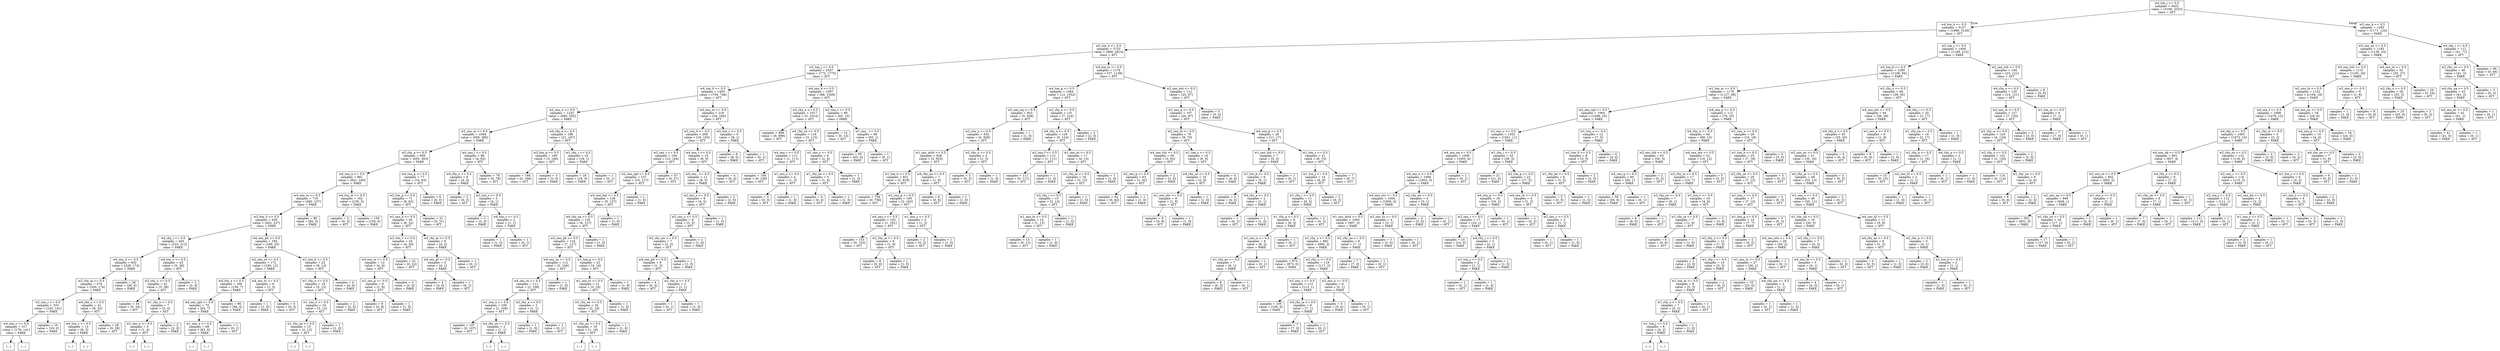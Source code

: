 digraph Tree {
node [shape=box];
0 [label="w4_ton_j <= 0.5\nsamples = 6422\nvalue = [3169, 3253]\nclass = ATT"];
1 [label="w4_ton_b <= 0.5\nsamples = 5127\nvalue = [1998, 3129]\nclass = ATT"];
0 -> 1  [headlabel="True", labelangle=45, labeldistance="2.5"];
2 [label="w2_ton_b <= 0.5\nsamples = 3723\nvalue = [809, 2914]\nclass = ATT"];
1 -> 2;
3 [label="w2_ton_j <= 0.5\nsamples = 2547\nvalue = [772, 1775]\nclass = ATT"];
2 -> 3;
4 [label="w4_ton_0 <= 0.5\nsamples = 1450\nvalue = [704, 746]\nclass = ATT"];
3 -> 4;
5 [label="w2_ons_n <= 0.5\nsamples = 1232\nvalue = [680, 552]\nclass = FAKE"];
4 -> 5;
6 [label="w2_ons_m <= 0.5\nsamples = 1044\nvalue = [659, 385]\nclass = FAKE"];
5 -> 6;
7 [label="w2_rhy_a <= 0.5\nsamples = 958\nvalue = [655, 303]\nclass = FAKE"];
6 -> 7;
8 [label="w4_ons_n <= 0.5\nsamples = 881\nvalue = [641, 240]\nclass = FAKE"];
7 -> 8;
9 [label="w4_ons_m <= 0.5\nsamples = 719\nvalue = [482, 237]\nclass = FAKE"];
8 -> 9;
10 [label="w2_ton_0 <= 0.5\nsamples = 639\nvalue = [402, 237]\nclass = FAKE"];
9 -> 10;
11 [label="w4_rhy_i <= 0.5\nsamples = 445\nvalue = [233, 212]\nclass = FAKE"];
10 -> 11;
12 [label="w4_ons_d <= 0.5\nsamples = 402\nvalue = [228, 174]\nclass = FAKE"];
11 -> 12;
13 [label="w2_rhy_ia <= 0.5\nsamples = 374\nvalue = [200, 174]\nclass = FAKE"];
12 -> 13;
14 [label="w2_ons_r <= 0.5\nsamples = 333\nvalue = [192, 141]\nclass = FAKE"];
13 -> 14;
15 [label="w4_ons_y <= 0.5\nsamples = 317\nvalue = [176, 141]\nclass = FAKE"];
14 -> 15;
16 [label="(...)"];
15 -> 16;
121 [label="(...)"];
15 -> 121;
124 [label="samples = 16\nvalue = [16, 0]\nclass = FAKE"];
14 -> 124;
125 [label="w4_rhy_o <= 0.5\nsamples = 41\nvalue = [8, 33]\nclass = ATT"];
13 -> 125;
126 [label="w4_ton_s <= 0.5\nsamples = 13\nvalue = [8, 5]\nclass = FAKE"];
125 -> 126;
127 [label="(...)"];
126 -> 127;
128 [label="(...)"];
126 -> 128;
129 [label="samples = 28\nvalue = [0, 28]\nclass = ATT"];
125 -> 129;
130 [label="samples = 28\nvalue = [28, 0]\nclass = FAKE"];
12 -> 130;
131 [label="w4_ton_v <= 0.5\nsamples = 43\nvalue = [5, 38]\nclass = ATT"];
11 -> 131;
132 [label="w2_rhy_u <= 0.5\nsamples = 41\nvalue = [3, 38]\nclass = ATT"];
131 -> 132;
133 [label="samples = 34\nvalue = [0, 34]\nclass = ATT"];
132 -> 133;
134 [label="w1_rhy_o <= 0.5\nsamples = 7\nvalue = [3, 4]\nclass = ATT"];
132 -> 134;
135 [label="w1_ons_n <= 0.5\nsamples = 5\nvalue = [1, 4]\nclass = ATT"];
134 -> 135;
136 [label="(...)"];
135 -> 136;
137 [label="(...)"];
135 -> 137;
138 [label="samples = 2\nvalue = [2, 0]\nclass = FAKE"];
134 -> 138;
139 [label="samples = 2\nvalue = [2, 0]\nclass = FAKE"];
131 -> 139;
140 [label="w4_ons_ph <= 0.5\nsamples = 194\nvalue = [169, 25]\nclass = FAKE"];
10 -> 140;
141 [label="w2_ons_nt <= 0.5\nsamples = 172\nvalue = [160, 12]\nclass = FAKE"];
140 -> 141;
142 [label="w4_rhy_e <= 0.5\nsamples = 166\nvalue = [159, 7]\nclass = FAKE"];
141 -> 142;
143 [label="w4_ons_npl <= 0.5\nsamples = 70\nvalue = [63, 7]\nclass = FAKE"];
142 -> 143;
144 [label="w1_ons_x <= 0.5\nsamples = 69\nvalue = [63, 6]\nclass = FAKE"];
143 -> 144;
145 [label="(...)"];
144 -> 145;
160 [label="(...)"];
144 -> 160;
161 [label="samples = 1\nvalue = [0, 1]\nclass = ATT"];
143 -> 161;
162 [label="samples = 96\nvalue = [96, 0]\nclass = FAKE"];
142 -> 162;
163 [label="w4_ons_ts <= 0.5\nsamples = 6\nvalue = [1, 5]\nclass = ATT"];
141 -> 163;
164 [label="samples = 1\nvalue = [1, 0]\nclass = FAKE"];
163 -> 164;
165 [label="samples = 5\nvalue = [0, 5]\nclass = ATT"];
163 -> 165;
166 [label="w1_ton_b <= 0.5\nsamples = 22\nvalue = [9, 13]\nclass = ATT"];
140 -> 166;
167 [label="w1_rhy_e <= 0.5\nsamples = 18\nvalue = [5, 13]\nclass = ATT"];
166 -> 167;
168 [label="w1_ons_x <= 0.5\nsamples = 16\nvalue = [3, 13]\nclass = ATT"];
167 -> 168;
169 [label="w1_rhy_aa <= 0.5\nsamples = 15\nvalue = [2, 13]\nclass = ATT"];
168 -> 169;
170 [label="(...)"];
169 -> 170;
177 [label="(...)"];
169 -> 177;
178 [label="samples = 1\nvalue = [1, 0]\nclass = FAKE"];
168 -> 178;
179 [label="samples = 2\nvalue = [2, 0]\nclass = FAKE"];
167 -> 179;
180 [label="samples = 4\nvalue = [4, 0]\nclass = FAKE"];
166 -> 180;
181 [label="samples = 80\nvalue = [80, 0]\nclass = FAKE"];
9 -> 181;
182 [label="w4_ton_m <= 0.5\nsamples = 162\nvalue = [159, 3]\nclass = FAKE"];
8 -> 182;
183 [label="samples = 3\nvalue = [0, 3]\nclass = ATT"];
182 -> 183;
184 [label="samples = 159\nvalue = [159, 0]\nclass = FAKE"];
182 -> 184;
185 [label="w4_ons_p <= 0.5\nsamples = 77\nvalue = [14, 63]\nclass = ATT"];
7 -> 185;
186 [label="w2_ton_g <= 0.5\nsamples = 71\nvalue = [8, 63]\nclass = ATT"];
185 -> 186;
187 [label="w1_ons_k <= 0.5\nsamples = 40\nvalue = [8, 32]\nclass = ATT"];
186 -> 187;
188 [label="w2_ton_v <= 0.5\nsamples = 34\nvalue = [4, 30]\nclass = ATT"];
187 -> 188;
189 [label="w4_ton_m <= 0.5\nsamples = 12\nvalue = [4, 8]\nclass = ATT"];
188 -> 189;
190 [label="w1_ons_p <= 0.5\nsamples = 9\nvalue = [1, 8]\nclass = ATT"];
189 -> 190;
191 [label="samples = 8\nvalue = [0, 8]\nclass = ATT"];
190 -> 191;
192 [label="samples = 1\nvalue = [1, 0]\nclass = FAKE"];
190 -> 192;
193 [label="samples = 3\nvalue = [3, 0]\nclass = FAKE"];
189 -> 193;
194 [label="samples = 22\nvalue = [0, 22]\nclass = ATT"];
188 -> 194;
195 [label="w4_rhy_ai <= 0.5\nsamples = 6\nvalue = [4, 2]\nclass = FAKE"];
187 -> 195;
196 [label="w4_ons_pl <= 0.5\nsamples = 5\nvalue = [4, 1]\nclass = FAKE"];
195 -> 196;
197 [label="samples = 4\nvalue = [4, 0]\nclass = FAKE"];
196 -> 197;
198 [label="samples = 1\nvalue = [0, 1]\nclass = ATT"];
196 -> 198;
199 [label="samples = 1\nvalue = [0, 1]\nclass = ATT"];
195 -> 199;
200 [label="samples = 31\nvalue = [0, 31]\nclass = ATT"];
186 -> 200;
201 [label="samples = 6\nvalue = [6, 0]\nclass = FAKE"];
185 -> 201;
202 [label="w4_ons_l <= 0.5\nsamples = 86\nvalue = [4, 82]\nclass = ATT"];
6 -> 202;
203 [label="w4_rhy_o <= 0.5\nsamples = 8\nvalue = [4, 4]\nclass = FAKE"];
202 -> 203;
204 [label="samples = 3\nvalue = [0, 3]\nclass = ATT"];
203 -> 204;
205 [label="w1_ton_s <= 0.5\nsamples = 5\nvalue = [4, 1]\nclass = FAKE"];
203 -> 205;
206 [label="samples = 3\nvalue = [3, 0]\nclass = FAKE"];
205 -> 206;
207 [label="w4_ton_s <= 0.5\nsamples = 2\nvalue = [1, 1]\nclass = FAKE"];
205 -> 207;
208 [label="samples = 1\nvalue = [1, 0]\nclass = FAKE"];
207 -> 208;
209 [label="samples = 1\nvalue = [0, 1]\nclass = ATT"];
207 -> 209;
210 [label="samples = 78\nvalue = [0, 78]\nclass = ATT"];
202 -> 210;
211 [label="w4_rhy_a <= 0.5\nsamples = 188\nvalue = [21, 167]\nclass = ATT"];
5 -> 211;
212 [label="w2_ton_g <= 0.5\nsamples = 169\nvalue = [3, 166]\nclass = ATT"];
211 -> 212;
213 [label="samples = 166\nvalue = [0, 166]\nclass = ATT"];
212 -> 213;
214 [label="samples = 3\nvalue = [3, 0]\nclass = FAKE"];
212 -> 214;
215 [label="w1_rhy_i <= 0.5\nsamples = 19\nvalue = [18, 1]\nclass = FAKE"];
211 -> 215;
216 [label="samples = 18\nvalue = [18, 0]\nclass = FAKE"];
215 -> 216;
217 [label="samples = 1\nvalue = [0, 1]\nclass = ATT"];
215 -> 217;
218 [label="w4_ons_nt <= 0.5\nsamples = 218\nvalue = [24, 194]\nclass = ATT"];
4 -> 218;
219 [label="w2_ton_0 <= 0.5\nsamples = 209\nvalue = [16, 193]\nclass = ATT"];
218 -> 219;
220 [label="w2_ons_t <= 0.5\nsamples = 194\nvalue = [10, 184]\nclass = ATT"];
219 -> 220;
221 [label="w2_ons_npl <= 0.5\nsamples = 137\nvalue = [10, 127]\nclass = ATT"];
220 -> 221;
222 [label="w4_ons_hm <= 0.5\nsamples = 136\nvalue = [9, 127]\nclass = ATT"];
221 -> 222;
223 [label="w4_rhy_aa <= 0.5\nsamples = 135\nvalue = [8, 127]\nclass = ATT"];
222 -> 223;
224 [label="w2_ons_ph <= 0.5\nsamples = 134\nvalue = [7, 127]\nclass = ATT"];
223 -> 224;
225 [label="w4_ons_nr <= 0.5\nsamples = 112\nvalue = [3, 109]\nclass = ATT"];
224 -> 225;
226 [label="w4_ons_tx <= 0.5\nsamples = 111\nvalue = [2, 109]\nclass = ATT"];
225 -> 226;
227 [label="w1_ons_x <= 0.5\nsamples = 109\nvalue = [1, 108]\nclass = ATT"];
226 -> 227;
228 [label="samples = 107\nvalue = [0, 107]\nclass = ATT"];
227 -> 228;
229 [label="w4_rhy_oo <= 0.5\nsamples = 2\nvalue = [1, 1]\nclass = FAKE"];
227 -> 229;
230 [label="(...)"];
229 -> 230;
231 [label="(...)"];
229 -> 231;
232 [label="w2_rhy_a <= 0.5\nsamples = 2\nvalue = [1, 1]\nclass = FAKE"];
226 -> 232;
233 [label="samples = 1\nvalue = [1, 0]\nclass = FAKE"];
232 -> 233;
234 [label="samples = 1\nvalue = [0, 1]\nclass = ATT"];
232 -> 234;
235 [label="samples = 1\nvalue = [1, 0]\nclass = FAKE"];
225 -> 235;
236 [label="w1_ton_g <= 0.5\nsamples = 22\nvalue = [4, 18]\nclass = ATT"];
224 -> 236;
237 [label="w1_ons_ts <= 0.5\nsamples = 21\nvalue = [3, 18]\nclass = ATT"];
236 -> 237;
238 [label="w1_rhy_ee <= 0.5\nsamples = 20\nvalue = [2, 18]\nclass = ATT"];
237 -> 238;
239 [label="w1_rhy_au <= 0.5\nsamples = 19\nvalue = [1, 18]\nclass = ATT"];
238 -> 239;
240 [label="(...)"];
239 -> 240;
241 [label="(...)"];
239 -> 241;
244 [label="samples = 1\nvalue = [1, 0]\nclass = FAKE"];
238 -> 244;
245 [label="samples = 1\nvalue = [1, 0]\nclass = FAKE"];
237 -> 245;
246 [label="samples = 1\nvalue = [1, 0]\nclass = FAKE"];
236 -> 246;
247 [label="samples = 1\nvalue = [1, 0]\nclass = FAKE"];
223 -> 247;
248 [label="samples = 1\nvalue = [1, 0]\nclass = FAKE"];
222 -> 248;
249 [label="samples = 1\nvalue = [1, 0]\nclass = FAKE"];
221 -> 249;
250 [label="samples = 57\nvalue = [0, 57]\nclass = ATT"];
220 -> 250;
251 [label="w4_ons_t <= 0.5\nsamples = 15\nvalue = [6, 9]\nclass = ATT"];
219 -> 251;
252 [label="w4_ons_ <= 0.5\nsamples = 11\nvalue = [6, 5]\nclass = FAKE"];
251 -> 252;
253 [label="w2_ons_s <= 0.5\nsamples = 9\nvalue = [4, 5]\nclass = ATT"];
252 -> 253;
254 [label="w2_ons_z <= 0.5\nsamples = 8\nvalue = [3, 5]\nclass = ATT"];
253 -> 254;
255 [label="w2_rhy_aw <= 0.5\nsamples = 7\nvalue = [2, 5]\nclass = ATT"];
254 -> 255;
256 [label="w4_ons_ph <= 0.5\nsamples = 6\nvalue = [1, 5]\nclass = ATT"];
255 -> 256;
257 [label="samples = 4\nvalue = [0, 4]\nclass = ATT"];
256 -> 257;
258 [label="w2_rhy_a <= 0.5\nsamples = 2\nvalue = [1, 1]\nclass = FAKE"];
256 -> 258;
259 [label="samples = 1\nvalue = [0, 1]\nclass = ATT"];
258 -> 259;
260 [label="samples = 1\nvalue = [1, 0]\nclass = FAKE"];
258 -> 260;
261 [label="samples = 1\nvalue = [1, 0]\nclass = FAKE"];
255 -> 261;
262 [label="samples = 1\nvalue = [1, 0]\nclass = FAKE"];
254 -> 262;
263 [label="samples = 1\nvalue = [1, 0]\nclass = FAKE"];
253 -> 263;
264 [label="samples = 2\nvalue = [2, 0]\nclass = FAKE"];
252 -> 264;
265 [label="samples = 4\nvalue = [0, 4]\nclass = ATT"];
251 -> 265;
266 [label="w2_ton_v <= 0.5\nsamples = 9\nvalue = [8, 1]\nclass = FAKE"];
218 -> 266;
267 [label="samples = 8\nvalue = [8, 0]\nclass = FAKE"];
266 -> 267;
268 [label="samples = 1\nvalue = [0, 1]\nclass = ATT"];
266 -> 268;
269 [label="w4_ons_k <= 0.5\nsamples = 1097\nvalue = [68, 1029]\nclass = ATT"];
3 -> 269;
270 [label="w2_rhy_a <= 0.5\nsamples = 1017\nvalue = [3, 1014]\nclass = ATT"];
269 -> 270;
271 [label="samples = 899\nvalue = [0, 899]\nclass = ATT"];
270 -> 271;
272 [label="w4_rhy_oo <= 0.5\nsamples = 118\nvalue = [3, 115]\nclass = ATT"];
270 -> 272;
273 [label="w4_ons_r <= 0.5\nsamples = 112\nvalue = [1, 111]\nclass = ATT"];
272 -> 273;
274 [label="samples = 108\nvalue = [0, 108]\nclass = ATT"];
273 -> 274;
275 [label="w1_ons_s <= 0.5\nsamples = 4\nvalue = [1, 3]\nclass = ATT"];
273 -> 275;
276 [label="samples = 3\nvalue = [0, 3]\nclass = ATT"];
275 -> 276;
277 [label="samples = 1\nvalue = [1, 0]\nclass = FAKE"];
275 -> 277;
278 [label="w1_ons_c <= 0.5\nsamples = 6\nvalue = [2, 4]\nclass = ATT"];
272 -> 278;
279 [label="w1_rhy_oo <= 0.5\nsamples = 5\nvalue = [1, 4]\nclass = ATT"];
278 -> 279;
280 [label="samples = 4\nvalue = [0, 4]\nclass = ATT"];
279 -> 280;
281 [label="samples = 1\nvalue = [1, 0]\nclass = FAKE"];
279 -> 281;
282 [label="samples = 1\nvalue = [1, 0]\nclass = FAKE"];
278 -> 282;
283 [label="w2_ons_t <= 0.5\nsamples = 80\nvalue = [65, 15]\nclass = FAKE"];
269 -> 283;
284 [label="samples = 14\nvalue = [0, 14]\nclass = ATT"];
283 -> 284;
285 [label="w1_ons_ <= 0.5\nsamples = 66\nvalue = [65, 1]\nclass = FAKE"];
283 -> 285;
286 [label="samples = 65\nvalue = [65, 0]\nclass = FAKE"];
285 -> 286;
287 [label="samples = 1\nvalue = [0, 1]\nclass = ATT"];
285 -> 287;
288 [label="w4_ton_m <= 0.5\nsamples = 1176\nvalue = [37, 1139]\nclass = ATT"];
2 -> 288;
289 [label="w4_ton_g <= 0.5\nsamples = 1064\nvalue = [12, 1052]\nclass = ATT"];
288 -> 289;
290 [label="w2_ons_nq <= 0.5\nsamples = 933\nvalue = [5, 928]\nclass = ATT"];
289 -> 290;
291 [label="w2_ons_x <= 0.5\nsamples = 932\nvalue = [4, 928]\nclass = ATT"];
290 -> 291;
292 [label="w1_ons_ntsh <= 0.5\nsamples = 928\nvalue = [3, 925]\nclass = ATT"];
291 -> 292;
293 [label="w1_ton_b <= 0.5\nsamples = 921\nvalue = [2, 919]\nclass = ATT"];
292 -> 293;
294 [label="samples = 756\nvalue = [0, 756]\nclass = ATT"];
293 -> 294;
295 [label="w2_ons_p <= 0.5\nsamples = 165\nvalue = [2, 163]\nclass = ATT"];
293 -> 295;
296 [label="w4_ons_c <= 0.5\nsamples = 162\nvalue = [1, 161]\nclass = ATT"];
295 -> 296;
297 [label="samples = 153\nvalue = [0, 153]\nclass = ATT"];
296 -> 297;
298 [label="w2_rhy_ia <= 0.5\nsamples = 9\nvalue = [1, 8]\nclass = ATT"];
296 -> 298;
299 [label="samples = 8\nvalue = [0, 8]\nclass = ATT"];
298 -> 299;
300 [label="samples = 1\nvalue = [1, 0]\nclass = FAKE"];
298 -> 300;
301 [label="w1_ons_s <= 0.5\nsamples = 3\nvalue = [1, 2]\nclass = ATT"];
295 -> 301;
302 [label="samples = 2\nvalue = [0, 2]\nclass = ATT"];
301 -> 302;
303 [label="samples = 1\nvalue = [1, 0]\nclass = FAKE"];
301 -> 303;
304 [label="w4_rhy_ua <= 0.5\nsamples = 7\nvalue = [1, 6]\nclass = ATT"];
292 -> 304;
305 [label="samples = 6\nvalue = [0, 6]\nclass = ATT"];
304 -> 305;
306 [label="samples = 1\nvalue = [1, 0]\nclass = FAKE"];
304 -> 306;
307 [label="w2_rhy_u <= 0.5\nsamples = 4\nvalue = [1, 3]\nclass = ATT"];
291 -> 307;
308 [label="samples = 3\nvalue = [0, 3]\nclass = ATT"];
307 -> 308;
309 [label="samples = 1\nvalue = [1, 0]\nclass = FAKE"];
307 -> 309;
310 [label="samples = 1\nvalue = [1, 0]\nclass = FAKE"];
290 -> 310;
311 [label="w2_rhy_e <= 0.5\nsamples = 131\nvalue = [7, 124]\nclass = ATT"];
289 -> 311;
312 [label="w4_rhy_o <= 0.5\nsamples = 129\nvalue = [5, 124]\nclass = ATT"];
311 -> 312;
313 [label="w2_ons_f <= 0.5\nsamples = 112\nvalue = [1, 111]\nclass = ATT"];
312 -> 313;
314 [label="samples = 111\nvalue = [0, 111]\nclass = ATT"];
313 -> 314;
315 [label="samples = 1\nvalue = [1, 0]\nclass = FAKE"];
313 -> 315;
316 [label="w1_ons_nt <= 0.5\nsamples = 17\nvalue = [4, 13]\nclass = ATT"];
312 -> 316;
317 [label="w1_rhy_ia <= 0.5\nsamples = 16\nvalue = [3, 13]\nclass = ATT"];
316 -> 317;
318 [label="w2_rhy_i <= 0.5\nsamples = 15\nvalue = [2, 13]\nclass = ATT"];
317 -> 318;
319 [label="w1_ons_tx <= 0.5\nsamples = 14\nvalue = [1, 13]\nclass = ATT"];
318 -> 319;
320 [label="samples = 13\nvalue = [0, 13]\nclass = ATT"];
319 -> 320;
321 [label="samples = 1\nvalue = [1, 0]\nclass = FAKE"];
319 -> 321;
322 [label="samples = 1\nvalue = [1, 0]\nclass = FAKE"];
318 -> 322;
323 [label="samples = 1\nvalue = [1, 0]\nclass = FAKE"];
317 -> 323;
324 [label="samples = 1\nvalue = [1, 0]\nclass = FAKE"];
316 -> 324;
325 [label="samples = 2\nvalue = [2, 0]\nclass = FAKE"];
311 -> 325;
326 [label="w2_ons_ntx <= 0.5\nsamples = 112\nvalue = [25, 87]\nclass = ATT"];
288 -> 326;
327 [label="w2_ons_p <= 0.5\nsamples = 107\nvalue = [20, 87]\nclass = ATT"];
326 -> 327;
328 [label="w2_ons_hl <= 0.5\nsamples = 79\nvalue = [9, 70]\nclass = ATT"];
327 -> 328;
329 [label="w4_ons_tsh <= 0.5\nsamples = 65\nvalue = [3, 62]\nclass = ATT"];
328 -> 329;
330 [label="w2_ons_q <= 0.5\nsamples = 63\nvalue = [1, 62]\nclass = ATT"];
329 -> 330;
331 [label="samples = 62\nvalue = [0, 62]\nclass = ATT"];
330 -> 331;
332 [label="samples = 1\nvalue = [1, 0]\nclass = FAKE"];
330 -> 332;
333 [label="samples = 2\nvalue = [2, 0]\nclass = FAKE"];
329 -> 333;
334 [label="w1_ton_s <= 0.5\nsamples = 14\nvalue = [6, 8]\nclass = ATT"];
328 -> 334;
335 [label="w4_rhy_oo <= 0.5\nsamples = 10\nvalue = [2, 8]\nclass = ATT"];
334 -> 335;
336 [label="w1_ons_ntx <= 0.5\nsamples = 9\nvalue = [1, 8]\nclass = ATT"];
335 -> 336;
337 [label="samples = 8\nvalue = [0, 8]\nclass = ATT"];
336 -> 337;
338 [label="samples = 1\nvalue = [1, 0]\nclass = FAKE"];
336 -> 338;
339 [label="samples = 1\nvalue = [1, 0]\nclass = FAKE"];
335 -> 339;
340 [label="samples = 4\nvalue = [4, 0]\nclass = FAKE"];
334 -> 340;
341 [label="w4_ons_p <= 0.5\nsamples = 28\nvalue = [11, 17]\nclass = ATT"];
327 -> 341;
342 [label="w1_ons_txh <= 0.5\nsamples = 7\nvalue = [5, 2]\nclass = FAKE"];
341 -> 342;
343 [label="w1_ton_b <= 0.5\nsamples = 6\nvalue = [5, 1]\nclass = FAKE"];
342 -> 343;
344 [label="samples = 4\nvalue = [4, 0]\nclass = FAKE"];
343 -> 344;
345 [label="w4_rhy_a <= 0.5\nsamples = 2\nvalue = [1, 1]\nclass = FAKE"];
343 -> 345;
346 [label="samples = 1\nvalue = [0, 1]\nclass = ATT"];
345 -> 346;
347 [label="samples = 1\nvalue = [1, 0]\nclass = FAKE"];
345 -> 347;
348 [label="samples = 1\nvalue = [0, 1]\nclass = ATT"];
342 -> 348;
349 [label="w1_ton_s <= 0.5\nsamples = 21\nvalue = [6, 15]\nclass = ATT"];
341 -> 349;
350 [label="w1_ton_j <= 0.5\nsamples = 14\nvalue = [6, 8]\nclass = ATT"];
349 -> 350;
351 [label="w1_rhy_i <= 0.5\nsamples = 11\nvalue = [6, 5]\nclass = FAKE"];
350 -> 351;
352 [label="w1_rhy_a <= 0.5\nsamples = 9\nvalue = [6, 3]\nclass = FAKE"];
351 -> 352;
353 [label="w1_ons_n <= 0.5\nsamples = 8\nvalue = [6, 2]\nclass = FAKE"];
352 -> 353;
354 [label="w1_rhy_au <= 0.5\nsamples = 7\nvalue = [6, 1]\nclass = FAKE"];
353 -> 354;
355 [label="samples = 6\nvalue = [6, 0]\nclass = FAKE"];
354 -> 355;
356 [label="samples = 1\nvalue = [0, 1]\nclass = ATT"];
354 -> 356;
357 [label="samples = 1\nvalue = [0, 1]\nclass = ATT"];
353 -> 357;
358 [label="samples = 1\nvalue = [0, 1]\nclass = ATT"];
352 -> 358;
359 [label="samples = 2\nvalue = [0, 2]\nclass = ATT"];
351 -> 359;
360 [label="samples = 3\nvalue = [0, 3]\nclass = ATT"];
350 -> 360;
361 [label="samples = 7\nvalue = [0, 7]\nclass = ATT"];
349 -> 361;
362 [label="samples = 5\nvalue = [5, 0]\nclass = FAKE"];
326 -> 362;
363 [label="w2_ton_j <= 0.5\nsamples = 1404\nvalue = [1189, 215]\nclass = FAKE"];
1 -> 363;
364 [label="w2_ton_b <= 0.5\nsamples = 1260\nvalue = [1166, 94]\nclass = FAKE"];
363 -> 364;
365 [label="w2_ton_m <= 0.5\nsamples = 1176\nvalue = [1127, 49]\nclass = FAKE"];
364 -> 365;
366 [label="w2_ons_npl <= 0.5\nsamples = 1064\nvalue = [1048, 16]\nclass = FAKE"];
365 -> 366;
367 [label="w1_ons_s <= 0.5\nsamples = 1052\nvalue = [1041, 11]\nclass = FAKE"];
366 -> 367;
368 [label="w4_ons_nq <= 0.5\nsamples = 1009\nvalue = [1003, 6]\nclass = FAKE"];
367 -> 368;
369 [label="w4_ons_x <= 0.5\nsamples = 1008\nvalue = [1003, 5]\nclass = FAKE"];
368 -> 369;
370 [label="w4_ons_nts <= 0.5\nsamples = 1004\nvalue = [1000, 4]\nclass = FAKE"];
369 -> 370;
371 [label="w1_ons_ntsh <= 0.5\nsamples = 1000\nvalue = [997, 3]\nclass = FAKE"];
370 -> 371;
372 [label="w1_rhy_u <= 0.5\nsamples = 992\nvalue = [990, 2]\nclass = FAKE"];
371 -> 372;
373 [label="samples = 873\nvalue = [873, 0]\nclass = FAKE"];
372 -> 373;
374 [label="w2_rhy_u <= 0.5\nsamples = 119\nvalue = [117, 2]\nclass = FAKE"];
372 -> 374;
375 [label="w2_ons_c <= 0.5\nsamples = 113\nvalue = [112, 1]\nclass = FAKE"];
374 -> 375;
376 [label="samples = 105\nvalue = [105, 0]\nclass = FAKE"];
375 -> 376;
377 [label="w4_rhy_ia <= 0.5\nsamples = 8\nvalue = [7, 1]\nclass = FAKE"];
375 -> 377;
378 [label="samples = 7\nvalue = [7, 0]\nclass = FAKE"];
377 -> 378;
379 [label="samples = 1\nvalue = [0, 1]\nclass = ATT"];
377 -> 379;
380 [label="w2_ons_n <= 0.5\nsamples = 6\nvalue = [5, 1]\nclass = FAKE"];
374 -> 380;
381 [label="samples = 5\nvalue = [5, 0]\nclass = FAKE"];
380 -> 381;
382 [label="samples = 1\nvalue = [0, 1]\nclass = ATT"];
380 -> 382;
383 [label="w2_rhy_ua <= 0.5\nsamples = 8\nvalue = [7, 1]\nclass = FAKE"];
371 -> 383;
384 [label="samples = 7\nvalue = [7, 0]\nclass = FAKE"];
383 -> 384;
385 [label="samples = 1\nvalue = [0, 1]\nclass = ATT"];
383 -> 385;
386 [label="w2_ons_tx <= 0.5\nsamples = 4\nvalue = [3, 1]\nclass = FAKE"];
370 -> 386;
387 [label="samples = 3\nvalue = [3, 0]\nclass = FAKE"];
386 -> 387;
388 [label="samples = 1\nvalue = [0, 1]\nclass = ATT"];
386 -> 388;
389 [label="w2_rhy_ee <= 0.5\nsamples = 4\nvalue = [3, 1]\nclass = FAKE"];
369 -> 389;
390 [label="samples = 3\nvalue = [3, 0]\nclass = FAKE"];
389 -> 390;
391 [label="samples = 1\nvalue = [0, 1]\nclass = ATT"];
389 -> 391;
392 [label="samples = 1\nvalue = [0, 1]\nclass = ATT"];
368 -> 392;
393 [label="w1_rhy_i <= 0.5\nsamples = 43\nvalue = [38, 5]\nclass = FAKE"];
367 -> 393;
394 [label="samples = 21\nvalue = [21, 0]\nclass = FAKE"];
393 -> 394;
395 [label="w2_ton_g <= 0.5\nsamples = 22\nvalue = [17, 5]\nclass = FAKE"];
393 -> 395;
396 [label="w4_ons_p <= 0.5\nsamples = 18\nvalue = [16, 2]\nclass = FAKE"];
395 -> 396;
397 [label="w2_ons_t <= 0.5\nsamples = 17\nvalue = [16, 1]\nclass = FAKE"];
396 -> 397;
398 [label="samples = 14\nvalue = [14, 0]\nclass = FAKE"];
397 -> 398;
399 [label="w4_rhy_i <= 0.5\nsamples = 3\nvalue = [2, 1]\nclass = FAKE"];
397 -> 399;
400 [label="w1_ton_s <= 0.5\nsamples = 2\nvalue = [1, 1]\nclass = FAKE"];
399 -> 400;
401 [label="samples = 1\nvalue = [0, 1]\nclass = ATT"];
400 -> 401;
402 [label="samples = 1\nvalue = [1, 0]\nclass = FAKE"];
400 -> 402;
403 [label="samples = 1\nvalue = [1, 0]\nclass = FAKE"];
399 -> 403;
404 [label="samples = 1\nvalue = [0, 1]\nclass = ATT"];
396 -> 404;
405 [label="w4_ons_tx <= 0.5\nsamples = 4\nvalue = [1, 3]\nclass = ATT"];
395 -> 405;
406 [label="samples = 2\nvalue = [0, 2]\nclass = ATT"];
405 -> 406;
407 [label="w2_ons_c <= 0.5\nsamples = 2\nvalue = [1, 1]\nclass = FAKE"];
405 -> 407;
408 [label="samples = 1\nvalue = [0, 1]\nclass = ATT"];
407 -> 408;
409 [label="samples = 1\nvalue = [1, 0]\nclass = FAKE"];
407 -> 409;
410 [label="w1_ton_s <= 0.5\nsamples = 12\nvalue = [7, 5]\nclass = FAKE"];
366 -> 410;
411 [label="w1_ton_0 <= 0.5\nsamples = 8\nvalue = [3, 5]\nclass = ATT"];
410 -> 411;
412 [label="w1_rhy_ee <= 0.5\nsamples = 6\nvalue = [1, 5]\nclass = ATT"];
411 -> 412;
413 [label="samples = 5\nvalue = [0, 5]\nclass = ATT"];
412 -> 413;
414 [label="samples = 1\nvalue = [1, 0]\nclass = FAKE"];
412 -> 414;
415 [label="samples = 2\nvalue = [2, 0]\nclass = FAKE"];
411 -> 415;
416 [label="samples = 4\nvalue = [4, 0]\nclass = FAKE"];
410 -> 416;
417 [label="w4_ons_p <= 0.5\nsamples = 112\nvalue = [79, 33]\nclass = FAKE"];
365 -> 417;
418 [label="w4_rhy_u <= 0.5\nsamples = 84\nvalue = [69, 15]\nclass = FAKE"];
417 -> 418;
419 [label="w2_ons_tsh <= 0.5\nsamples = 62\nvalue = [59, 3]\nclass = FAKE"];
418 -> 419;
420 [label="w4_ons_q <= 0.5\nsamples = 60\nvalue = [59, 1]\nclass = FAKE"];
419 -> 420;
421 [label="samples = 59\nvalue = [59, 0]\nclass = FAKE"];
420 -> 421;
422 [label="samples = 1\nvalue = [0, 1]\nclass = ATT"];
420 -> 422;
423 [label="samples = 2\nvalue = [0, 2]\nclass = ATT"];
419 -> 423;
424 [label="w4_ons_ntx <= 0.5\nsamples = 22\nvalue = [10, 12]\nclass = ATT"];
418 -> 424;
425 [label="w2_rhy_ia <= 0.5\nsamples = 17\nvalue = [10, 7]\nclass = FAKE"];
424 -> 425;
426 [label="w2_rhy_oo <= 0.5\nsamples = 7\nvalue = [6, 1]\nclass = FAKE"];
425 -> 426;
427 [label="samples = 6\nvalue = [6, 0]\nclass = FAKE"];
426 -> 427;
428 [label="samples = 1\nvalue = [0, 1]\nclass = ATT"];
426 -> 428;
429 [label="w1_ton_v <= 0.5\nsamples = 10\nvalue = [4, 6]\nclass = ATT"];
425 -> 429;
430 [label="w1_rhy_ia <= 0.5\nsamples = 7\nvalue = [1, 6]\nclass = ATT"];
429 -> 430;
431 [label="samples = 6\nvalue = [0, 6]\nclass = ATT"];
430 -> 431;
432 [label="samples = 1\nvalue = [1, 0]\nclass = FAKE"];
430 -> 432;
433 [label="samples = 3\nvalue = [3, 0]\nclass = FAKE"];
429 -> 433;
434 [label="samples = 5\nvalue = [0, 5]\nclass = ATT"];
424 -> 434;
435 [label="w1_ons_n <= 0.5\nsamples = 28\nvalue = [10, 18]\nclass = ATT"];
417 -> 435;
436 [label="w1_ton_b <= 0.5\nsamples = 25\nvalue = [7, 18]\nclass = ATT"];
435 -> 436;
437 [label="w2_rhy_oo <= 0.5\nsamples = 20\nvalue = [7, 13]\nclass = ATT"];
436 -> 437;
438 [label="w1_ton_v <= 0.5\nsamples = 17\nvalue = [7, 10]\nclass = ATT"];
437 -> 438;
439 [label="w1_ton_g <= 0.5\nsamples = 14\nvalue = [7, 7]\nclass = FAKE"];
438 -> 439;
440 [label="w2_rhy_o <= 0.5\nsamples = 12\nvalue = [7, 5]\nclass = FAKE"];
439 -> 440;
441 [label="samples = 2\nvalue = [2, 0]\nclass = FAKE"];
440 -> 441;
442 [label="w1_rhy_i <= 0.5\nsamples = 10\nvalue = [5, 5]\nclass = FAKE"];
440 -> 442;
443 [label="w1_ton_m <= 0.5\nsamples = 8\nvalue = [5, 3]\nclass = FAKE"];
442 -> 443;
444 [label="w1_rhy_o <= 0.5\nsamples = 7\nvalue = [5, 2]\nclass = FAKE"];
443 -> 444;
445 [label="w1_ton_j <= 0.5\nsamples = 6\nvalue = [4, 2]\nclass = FAKE"];
444 -> 445;
446 [label="(...)"];
445 -> 446;
451 [label="(...)"];
445 -> 451;
452 [label="samples = 1\nvalue = [1, 0]\nclass = FAKE"];
444 -> 452;
453 [label="samples = 1\nvalue = [0, 1]\nclass = ATT"];
443 -> 453;
454 [label="samples = 2\nvalue = [0, 2]\nclass = ATT"];
442 -> 454;
455 [label="samples = 2\nvalue = [0, 2]\nclass = ATT"];
439 -> 455;
456 [label="samples = 3\nvalue = [0, 3]\nclass = ATT"];
438 -> 456;
457 [label="samples = 3\nvalue = [0, 3]\nclass = ATT"];
437 -> 457;
458 [label="samples = 5\nvalue = [0, 5]\nclass = ATT"];
436 -> 458;
459 [label="samples = 3\nvalue = [3, 0]\nclass = FAKE"];
435 -> 459;
460 [label="w2_rhy_u <= 0.5\nsamples = 84\nvalue = [39, 45]\nclass = ATT"];
364 -> 460;
461 [label="w4_ons_nts <= 0.5\nsamples = 64\nvalue = [36, 28]\nclass = FAKE"];
460 -> 461;
462 [label="w4_rhy_a <= 0.5\nsamples = 55\nvalue = [35, 20]\nclass = FAKE"];
461 -> 462;
463 [label="w2_ons_ny <= 0.5\nsamples = 51\nvalue = [35, 16]\nclass = FAKE"];
462 -> 463;
464 [label="w2_rhy_ai <= 0.5\nsamples = 48\nvalue = [35, 13]\nclass = FAKE"];
463 -> 464;
465 [label="w1_ons_s <= 0.5\nsamples = 46\nvalue = [35, 11]\nclass = FAKE"];
464 -> 465;
466 [label="w1_rhy_ua <= 0.5\nsamples = 35\nvalue = [30, 5]\nclass = FAKE"];
465 -> 466;
467 [label="w4_ons_ntx <= 0.5\nsamples = 28\nvalue = [26, 2]\nclass = FAKE"];
466 -> 467;
468 [label="w1_ons_ts <= 0.5\nsamples = 27\nvalue = [26, 1]\nclass = FAKE"];
467 -> 468;
469 [label="samples = 25\nvalue = [25, 0]\nclass = FAKE"];
468 -> 469;
470 [label="w4_rhy_aw <= 0.5\nsamples = 2\nvalue = [1, 1]\nclass = FAKE"];
468 -> 470;
471 [label="samples = 1\nvalue = [0, 1]\nclass = ATT"];
470 -> 471;
472 [label="samples = 1\nvalue = [1, 0]\nclass = FAKE"];
470 -> 472;
473 [label="samples = 1\nvalue = [0, 1]\nclass = ATT"];
467 -> 473;
474 [label="w2_rhy_i <= 0.5\nsamples = 7\nvalue = [4, 3]\nclass = FAKE"];
466 -> 474;
475 [label="w4_ons_hl <= 0.5\nsamples = 5\nvalue = [4, 1]\nclass = FAKE"];
474 -> 475;
476 [label="samples = 4\nvalue = [4, 0]\nclass = FAKE"];
475 -> 476;
477 [label="samples = 1\nvalue = [0, 1]\nclass = ATT"];
475 -> 477;
478 [label="samples = 2\nvalue = [0, 2]\nclass = ATT"];
474 -> 478;
479 [label="w4_ons_hl <= 0.5\nsamples = 11\nvalue = [5, 6]\nclass = ATT"];
465 -> 479;
480 [label="w4_rhy_aa <= 0.5\nsamples = 6\nvalue = [1, 5]\nclass = ATT"];
479 -> 480;
481 [label="samples = 5\nvalue = [0, 5]\nclass = ATT"];
480 -> 481;
482 [label="samples = 1\nvalue = [1, 0]\nclass = FAKE"];
480 -> 482;
483 [label="w2_rhy_a <= 0.5\nsamples = 5\nvalue = [4, 1]\nclass = FAKE"];
479 -> 483;
484 [label="samples = 3\nvalue = [3, 0]\nclass = FAKE"];
483 -> 484;
485 [label="w1_ton_b <= 0.5\nsamples = 2\nvalue = [1, 1]\nclass = FAKE"];
483 -> 485;
486 [label="samples = 1\nvalue = [1, 0]\nclass = FAKE"];
485 -> 486;
487 [label="samples = 1\nvalue = [0, 1]\nclass = ATT"];
485 -> 487;
488 [label="samples = 2\nvalue = [0, 2]\nclass = ATT"];
464 -> 488;
489 [label="samples = 3\nvalue = [0, 3]\nclass = ATT"];
463 -> 489;
490 [label="samples = 4\nvalue = [0, 4]\nclass = ATT"];
462 -> 490;
491 [label="w1_ons_s <= 0.5\nsamples = 9\nvalue = [1, 8]\nclass = ATT"];
461 -> 491;
492 [label="samples = 8\nvalue = [0, 8]\nclass = ATT"];
491 -> 492;
493 [label="samples = 1\nvalue = [1, 0]\nclass = FAKE"];
491 -> 493;
494 [label="w4_rhy_i <= 0.5\nsamples = 20\nvalue = [3, 17]\nclass = ATT"];
460 -> 494;
495 [label="w1_rhy_ua <= 0.5\nsamples = 19\nvalue = [2, 17]\nclass = ATT"];
494 -> 495;
496 [label="w1_rhy_a <= 0.5\nsamples = 17\nvalue = [1, 16]\nclass = ATT"];
495 -> 496;
497 [label="samples = 15\nvalue = [0, 15]\nclass = ATT"];
496 -> 497;
498 [label="w2_ons_hl <= 0.5\nsamples = 2\nvalue = [1, 1]\nclass = FAKE"];
496 -> 498;
499 [label="samples = 1\nvalue = [1, 0]\nclass = FAKE"];
498 -> 499;
500 [label="samples = 1\nvalue = [0, 1]\nclass = ATT"];
498 -> 500;
501 [label="w4_rhy_a <= 0.5\nsamples = 2\nvalue = [1, 1]\nclass = FAKE"];
495 -> 501;
502 [label="samples = 1\nvalue = [0, 1]\nclass = ATT"];
501 -> 502;
503 [label="samples = 1\nvalue = [1, 0]\nclass = FAKE"];
501 -> 503;
504 [label="samples = 1\nvalue = [1, 0]\nclass = FAKE"];
494 -> 504;
505 [label="w2_ons_tsh <= 0.5\nsamples = 144\nvalue = [23, 121]\nclass = ATT"];
363 -> 505;
506 [label="w4_rhy_o <= 0.5\nsamples = 135\nvalue = [14, 121]\nclass = ATT"];
505 -> 506;
507 [label="w2_ons_m <= 0.5\nsamples = 127\nvalue = [7, 120]\nclass = ATT"];
506 -> 507;
508 [label="w2_rhy_w <= 0.5\nsamples = 124\nvalue = [4, 120]\nclass = ATT"];
507 -> 508;
509 [label="w2_rhy_o <= 0.5\nsamples = 122\nvalue = [2, 120]\nclass = ATT"];
508 -> 509;
510 [label="samples = 114\nvalue = [0, 114]\nclass = ATT"];
509 -> 510;
511 [label="w1_rhy_ua <= 0.5\nsamples = 8\nvalue = [2, 6]\nclass = ATT"];
509 -> 511;
512 [label="samples = 6\nvalue = [0, 6]\nclass = ATT"];
511 -> 512;
513 [label="samples = 2\nvalue = [2, 0]\nclass = FAKE"];
511 -> 513;
514 [label="samples = 2\nvalue = [2, 0]\nclass = FAKE"];
508 -> 514;
515 [label="samples = 3\nvalue = [3, 0]\nclass = FAKE"];
507 -> 515;
516 [label="w1_ton_m <= 0.5\nsamples = 8\nvalue = [7, 1]\nclass = FAKE"];
506 -> 516;
517 [label="samples = 7\nvalue = [7, 0]\nclass = FAKE"];
516 -> 517;
518 [label="samples = 1\nvalue = [0, 1]\nclass = ATT"];
516 -> 518;
519 [label="samples = 9\nvalue = [9, 0]\nclass = FAKE"];
505 -> 519;
520 [label="w2_ons_k <= 0.5\nsamples = 1295\nvalue = [1171, 124]\nclass = FAKE"];
0 -> 520  [headlabel="False", labelangle="-45", labeldistance="2.5"];
521 [label="w2_ons_ny <= 0.5\nsamples = 1183\nvalue = [1130, 53]\nclass = FAKE"];
520 -> 521;
522 [label="w4_ons_tsh <= 0.5\nsamples = 1131\nvalue = [1105, 26]\nclass = FAKE"];
521 -> 522;
523 [label="w2_ons_tx <= 0.5\nsamples = 1122\nvalue = [1104, 18]\nclass = FAKE"];
522 -> 523;
524 [label="w4_ons_f <= 0.5\nsamples = 1088\nvalue = [1076, 12]\nclass = FAKE"];
523 -> 524;
525 [label="w4_rhy_a <= 0.5\nsamples = 1083\nvalue = [1073, 10]\nclass = FAKE"];
524 -> 525;
526 [label="w4_ons_nk <= 0.5\nsamples = 961\nvalue = [957, 4]\nclass = FAKE"];
525 -> 526;
527 [label="w2_ons_nt <= 0.5\nsamples = 952\nvalue = [950, 2]\nclass = FAKE"];
526 -> 527;
528 [label="w2_ons_nq <= 0.5\nsamples = 949\nvalue = [948, 1]\nclass = FAKE"];
527 -> 528;
529 [label="samples = 931\nvalue = [931, 0]\nclass = FAKE"];
528 -> 529;
530 [label="w1_rhy_oo <= 0.5\nsamples = 18\nvalue = [17, 1]\nclass = FAKE"];
528 -> 530;
531 [label="samples = 17\nvalue = [17, 0]\nclass = FAKE"];
530 -> 531;
532 [label="samples = 1\nvalue = [0, 1]\nclass = ATT"];
530 -> 532;
533 [label="w1_ons_s <= 0.5\nsamples = 3\nvalue = [2, 1]\nclass = FAKE"];
527 -> 533;
534 [label="samples = 2\nvalue = [2, 0]\nclass = FAKE"];
533 -> 534;
535 [label="samples = 1\nvalue = [0, 1]\nclass = ATT"];
533 -> 535;
536 [label="w4_rhy_o <= 0.5\nsamples = 9\nvalue = [7, 2]\nclass = FAKE"];
526 -> 536;
537 [label="w1_rhy_oo <= 0.5\nsamples = 8\nvalue = [7, 1]\nclass = FAKE"];
536 -> 537;
538 [label="samples = 7\nvalue = [7, 0]\nclass = FAKE"];
537 -> 538;
539 [label="samples = 1\nvalue = [0, 1]\nclass = ATT"];
537 -> 539;
540 [label="samples = 1\nvalue = [0, 1]\nclass = ATT"];
536 -> 540;
541 [label="w2_rhy_oo <= 0.5\nsamples = 122\nvalue = [116, 6]\nclass = FAKE"];
525 -> 541;
542 [label="w2_ons_r <= 0.5\nsamples = 116\nvalue = [113, 3]\nclass = FAKE"];
541 -> 542;
543 [label="w2_ton_j <= 0.5\nsamples = 112\nvalue = [111, 1]\nclass = FAKE"];
542 -> 543;
544 [label="samples = 111\nvalue = [111, 0]\nclass = FAKE"];
543 -> 544;
545 [label="samples = 1\nvalue = [0, 1]\nclass = ATT"];
543 -> 545;
546 [label="w1_ons_hn <= 0.5\nsamples = 4\nvalue = [2, 2]\nclass = FAKE"];
542 -> 546;
547 [label="w1_ons_s <= 0.5\nsamples = 3\nvalue = [2, 1]\nclass = FAKE"];
546 -> 547;
548 [label="samples = 2\nvalue = [2, 0]\nclass = FAKE"];
547 -> 548;
549 [label="samples = 1\nvalue = [0, 1]\nclass = ATT"];
547 -> 549;
550 [label="samples = 1\nvalue = [0, 1]\nclass = ATT"];
546 -> 550;
551 [label="w1_ton_s <= 0.5\nsamples = 6\nvalue = [3, 3]\nclass = FAKE"];
541 -> 551;
552 [label="w1_ons_s <= 0.5\nsamples = 4\nvalue = [1, 3]\nclass = ATT"];
551 -> 552;
553 [label="samples = 3\nvalue = [0, 3]\nclass = ATT"];
552 -> 553;
554 [label="samples = 1\nvalue = [1, 0]\nclass = FAKE"];
552 -> 554;
555 [label="samples = 2\nvalue = [2, 0]\nclass = FAKE"];
551 -> 555;
556 [label="w1_rhy_w <= 0.5\nsamples = 5\nvalue = [3, 2]\nclass = FAKE"];
524 -> 556;
557 [label="samples = 3\nvalue = [3, 0]\nclass = FAKE"];
556 -> 557;
558 [label="samples = 2\nvalue = [0, 2]\nclass = ATT"];
556 -> 558;
559 [label="w4_ons_ny <= 0.5\nsamples = 34\nvalue = [28, 6]\nclass = FAKE"];
523 -> 559;
560 [label="w4_ons_p <= 0.5\nsamples = 10\nvalue = [4, 6]\nclass = ATT"];
559 -> 560;
561 [label="w4_rhy_ee <= 0.5\nsamples = 7\nvalue = [1, 6]\nclass = ATT"];
560 -> 561;
562 [label="samples = 6\nvalue = [0, 6]\nclass = ATT"];
561 -> 562;
563 [label="samples = 1\nvalue = [1, 0]\nclass = FAKE"];
561 -> 563;
564 [label="samples = 3\nvalue = [3, 0]\nclass = FAKE"];
560 -> 564;
565 [label="samples = 24\nvalue = [24, 0]\nclass = FAKE"];
559 -> 565;
566 [label="w2_ons_y <= 0.5\nsamples = 9\nvalue = [1, 8]\nclass = ATT"];
522 -> 566;
567 [label="samples = 1\nvalue = [1, 0]\nclass = FAKE"];
566 -> 567;
568 [label="samples = 8\nvalue = [0, 8]\nclass = ATT"];
566 -> 568;
569 [label="w4_ons_tx <= 0.5\nsamples = 52\nvalue = [25, 27]\nclass = ATT"];
521 -> 569;
570 [label="w2_rhy_o <= 0.5\nsamples = 28\nvalue = [25, 3]\nclass = FAKE"];
569 -> 570;
571 [label="samples = 25\nvalue = [25, 0]\nclass = FAKE"];
570 -> 571;
572 [label="samples = 3\nvalue = [0, 3]\nclass = ATT"];
570 -> 572;
573 [label="samples = 24\nvalue = [0, 24]\nclass = ATT"];
569 -> 573;
574 [label="w4_rhy_i <= 0.5\nsamples = 112\nvalue = [41, 71]\nclass = ATT"];
520 -> 574;
575 [label="w2_rhy_oo <= 0.5\nsamples = 46\nvalue = [41, 5]\nclass = FAKE"];
574 -> 575;
576 [label="w4_rhy_ua <= 0.5\nsamples = 43\nvalue = [41, 2]\nclass = FAKE"];
575 -> 576;
577 [label="w4_ons_nr <= 0.5\nsamples = 42\nvalue = [41, 1]\nclass = FAKE"];
576 -> 577;
578 [label="samples = 41\nvalue = [41, 0]\nclass = FAKE"];
577 -> 578;
579 [label="samples = 1\nvalue = [0, 1]\nclass = ATT"];
577 -> 579;
580 [label="samples = 1\nvalue = [0, 1]\nclass = ATT"];
576 -> 580;
581 [label="samples = 3\nvalue = [0, 3]\nclass = ATT"];
575 -> 581;
582 [label="samples = 66\nvalue = [0, 66]\nclass = ATT"];
574 -> 582;
}
